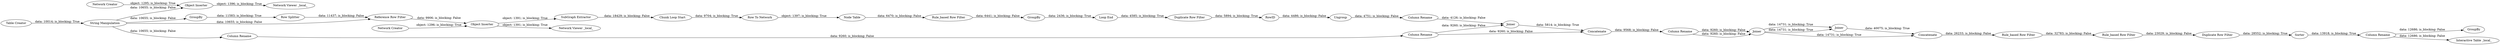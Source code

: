 digraph {
	"9173928466940844223_54" [label="Network Creator"]
	"9173928466940844223_56" [label="Network Viewer _local_"]
	"9173928466940844223_66" [label=Concatenate]
	"9173928466940844223_29" [label="Table Creator"]
	"9173928466940844223_41" [label=RowID]
	"9173928466940844223_72" [label="Column Rename"]
	"9173928466940844223_44" [label="Rule_based Row Filter"]
	"9173928466940844223_52" [label="Column Rename"]
	"9173928466940844223_33" [label="Node Table"]
	"9173928466940844223_39" [label="String Manipulation"]
	"9173928466940844223_67" [label="Column Rename"]
	"9173928466940844223_38" [label="Duplicate Row Filter"]
	"9173928466940844223_40" [label="Rule_based Row Filter"]
	"9173928466940844223_45" [label=Sorter]
	"9173928466940844223_34" [label="Chunk Loop Start"]
	"9173928466940844223_68" [label="Column Rename"]
	"9173928466940844223_62" [label="Column Rename"]
	"9173928466940844223_69" [label=Joiner]
	"9173928466940844223_37" [label="Loop End"]
	"9173928466940844223_27" [label="Network Creator"]
	"9173928466940844223_60" [label="Duplicate Row Filter"]
	"9173928466940844223_47" [label=GroupBy]
	"9173928466940844223_49" [label="Reference Row Filter"]
	"9173928466940844223_35" [label="Row To Network"]
	"9173928466940844223_59" [label="Rule_based Row Filter"]
	"9173928466940844223_43" [label=Joiner]
	"9173928466940844223_30" [label="Network Viewer _local_"]
	"9173928466940844223_42" [label=Ungroup]
	"9173928466940844223_70" [label=Concatenate]
	"9173928466940844223_48" [label="Row Splitter"]
	"9173928466940844223_71" [label=GroupBy]
	"9173928466940844223_55" [label="Object Inserter"]
	"9173928466940844223_32" [label="SubGraph Extractor"]
	"9173928466940844223_36" [label=GroupBy]
	"9173928466940844223_46" [label="Interactive Table _local_"]
	"9173928466940844223_28" [label="Object Inserter"]
	"9173928466940844223_64" [label=Joiner]
	"9173928466940844223_69" -> "9173928466940844223_70" [label="data: 40075; is_blocking: True"]
	"9173928466940844223_32" -> "9173928466940844223_34" [label="data: 18429; is_blocking: False"]
	"9173928466940844223_49" -> "9173928466940844223_28" [label="data: 9906; is_blocking: False"]
	"9173928466940844223_43" -> "9173928466940844223_70" [label="data: 14731; is_blocking: True"]
	"9173928466940844223_39" -> "9173928466940844223_55" [label="data: 10655; is_blocking: False"]
	"9173928466940844223_33" -> "9173928466940844223_40" [label="data: 6470; is_blocking: False"]
	"9173928466940844223_64" -> "9173928466940844223_66" [label="data: 5814; is_blocking: True"]
	"9173928466940844223_41" -> "9173928466940844223_42" [label="data: 4486; is_blocking: False"]
	"9173928466940844223_68" -> "9173928466940844223_71" [label="data: 12686; is_blocking: False"]
	"9173928466940844223_37" -> "9173928466940844223_38" [label="data: 4585; is_blocking: True"]
	"9173928466940844223_35" -> "9173928466940844223_33" [label="object: 1397; is_blocking: True"]
	"9173928466940844223_62" -> "9173928466940844223_66" [label="data: 9260; is_blocking: False"]
	"9173928466940844223_62" -> "9173928466940844223_64" [label="data: 9260; is_blocking: False"]
	"9173928466940844223_67" -> "9173928466940844223_64" [label="data: 4126; is_blocking: False"]
	"9173928466940844223_39" -> "9173928466940844223_47" [label="data: 10655; is_blocking: False"]
	"9173928466940844223_43" -> "9173928466940844223_69" [label="data: 14731; is_blocking: True"]
	"9173928466940844223_28" -> "9173928466940844223_30" [label="object: 1391; is_blocking: True"]
	"9173928466940844223_29" -> "9173928466940844223_39" [label="data: 10014; is_blocking: True"]
	"9173928466940844223_28" -> "9173928466940844223_32" [label="object: 1391; is_blocking: True"]
	"9173928466940844223_39" -> "9173928466940844223_52" [label="data: 10655; is_blocking: False"]
	"9173928466940844223_43" -> "9173928466940844223_69" [label="data: 14731; is_blocking: True"]
	"9173928466940844223_36" -> "9173928466940844223_37" [label="data: 2436; is_blocking: True"]
	"9173928466940844223_68" -> "9173928466940844223_46" [label="data: 12686; is_blocking: False"]
	"9173928466940844223_72" -> "9173928466940844223_43" [label="data: 9260; is_blocking: False"]
	"9173928466940844223_27" -> "9173928466940844223_28" [label="object: 1296; is_blocking: True"]
	"9173928466940844223_47" -> "9173928466940844223_48" [label="data: 11583; is_blocking: True"]
	"9173928466940844223_42" -> "9173928466940844223_67" [label="data: 4751; is_blocking: False"]
	"9173928466940844223_72" -> "9173928466940844223_43" [label="data: 9260; is_blocking: False"]
	"9173928466940844223_34" -> "9173928466940844223_35" [label="data: 9704; is_blocking: True"]
	"9173928466940844223_40" -> "9173928466940844223_36" [label="data: 6441; is_blocking: False"]
	"9173928466940844223_48" -> "9173928466940844223_49" [label="data: 11437; is_blocking: False"]
	"9173928466940844223_45" -> "9173928466940844223_68" [label="data: 13918; is_blocking: True"]
	"9173928466940844223_54" -> "9173928466940844223_55" [label="object: 1295; is_blocking: True"]
	"9173928466940844223_55" -> "9173928466940844223_56" [label="object: 1396; is_blocking: True"]
	"9173928466940844223_38" -> "9173928466940844223_41" [label="data: 5894; is_blocking: True"]
	"9173928466940844223_66" -> "9173928466940844223_72" [label="data: 9568; is_blocking: False"]
	"9173928466940844223_60" -> "9173928466940844223_45" [label="data: 28552; is_blocking: True"]
	"9173928466940844223_70" -> "9173928466940844223_59" [label="data: 26233; is_blocking: False"]
	"9173928466940844223_52" -> "9173928466940844223_62" [label="data: 9260; is_blocking: False"]
	"9173928466940844223_59" -> "9173928466940844223_44" [label="data: 32783; is_blocking: False"]
	"9173928466940844223_39" -> "9173928466940844223_49" [label="data: 10655; is_blocking: False"]
	"9173928466940844223_44" -> "9173928466940844223_60" [label="data: 23029; is_blocking: False"]
	rankdir=LR
}
